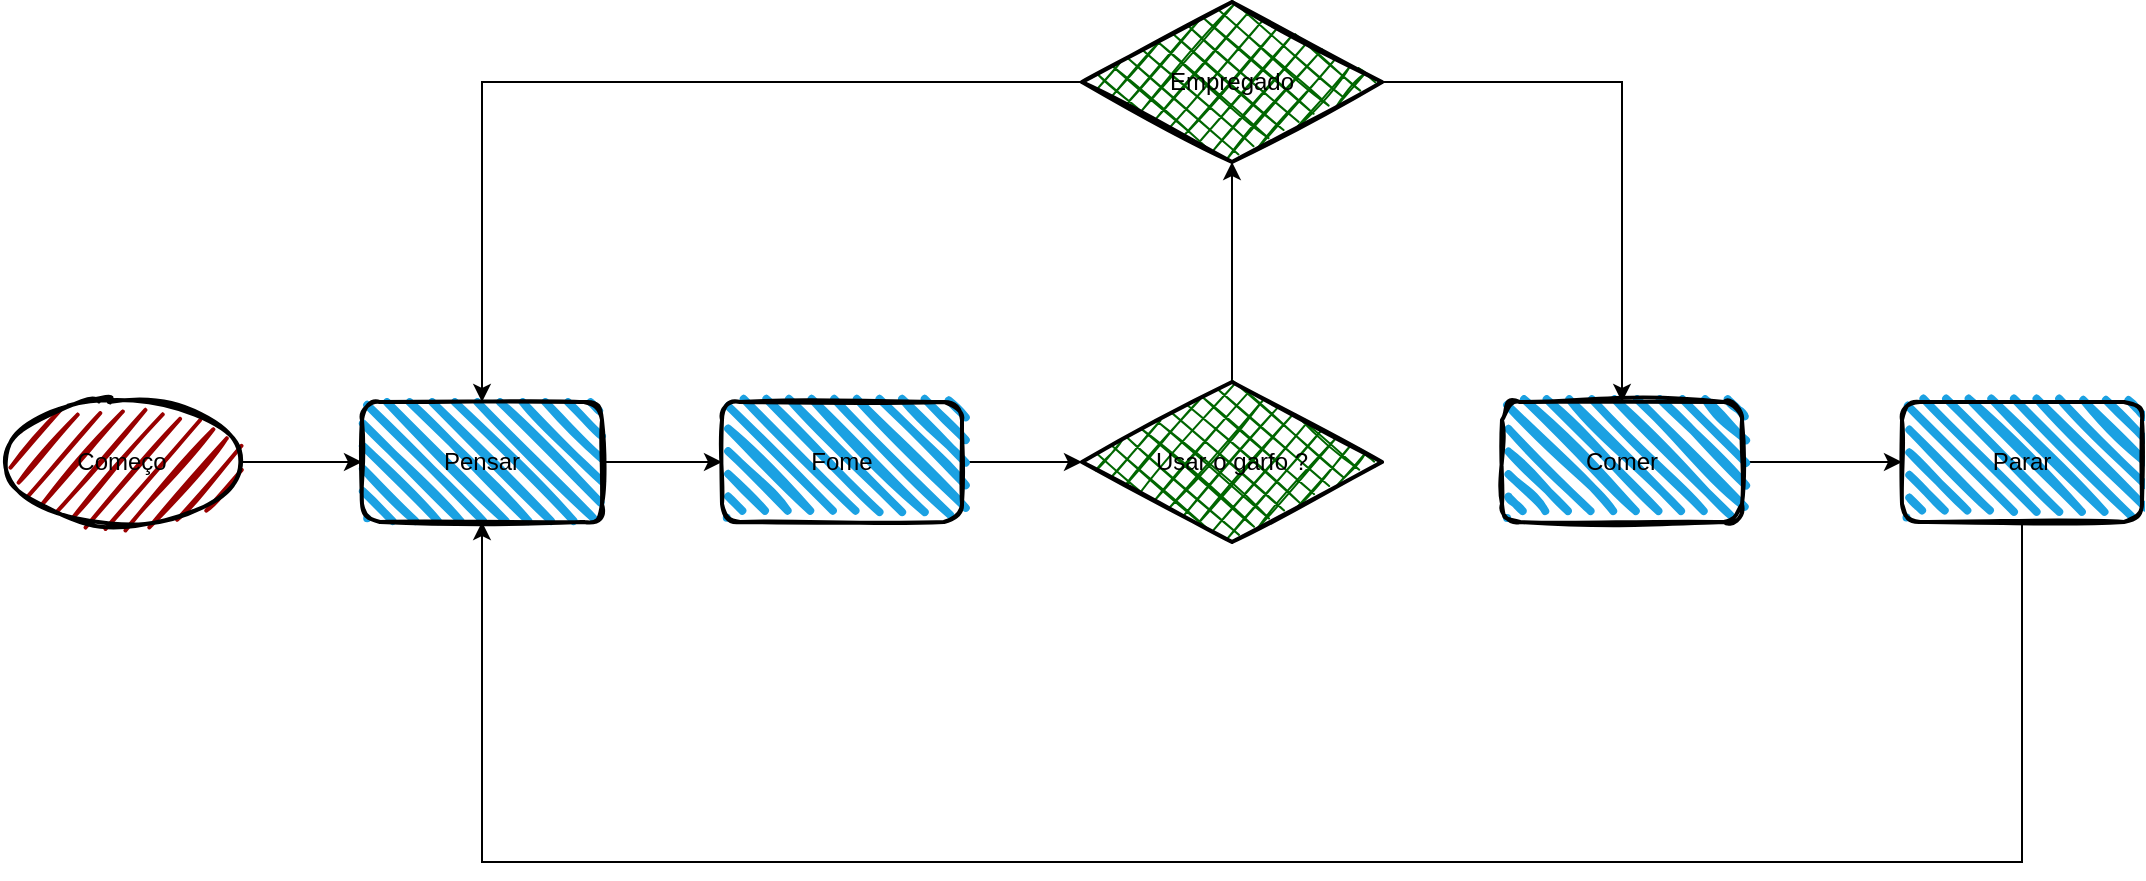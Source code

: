 <mxfile version="26.2.15">
  <diagram name="Página-1" id="ABn-bhLFt8Jhmo28q9rQ">
    <mxGraphModel dx="2015" dy="690" grid="1" gridSize="10" guides="1" tooltips="1" connect="1" arrows="1" fold="1" page="1" pageScale="1" pageWidth="827" pageHeight="1169" math="0" shadow="0">
      <root>
        <mxCell id="0" />
        <mxCell id="1" parent="0" />
        <mxCell id="d9ctr5aBIRQuknuq1TFs-9" style="edgeStyle=orthogonalEdgeStyle;rounded=0;orthogonalLoop=1;jettySize=auto;html=1;" parent="1" source="d9ctr5aBIRQuknuq1TFs-1" target="d9ctr5aBIRQuknuq1TFs-6" edge="1">
          <mxGeometry relative="1" as="geometry" />
        </mxCell>
        <mxCell id="d9ctr5aBIRQuknuq1TFs-1" value="Pensar" style="rounded=1;whiteSpace=wrap;html=1;strokeWidth=2;fillWeight=4;hachureGap=8;hachureAngle=45;fillColor=#1ba1e2;sketch=1;fontColor=#000000;" parent="1" vertex="1">
          <mxGeometry x="-440" y="510" width="120" height="60" as="geometry" />
        </mxCell>
        <mxCell id="d9ctr5aBIRQuknuq1TFs-8" style="edgeStyle=orthogonalEdgeStyle;rounded=0;orthogonalLoop=1;jettySize=auto;html=1;" parent="1" source="d9ctr5aBIRQuknuq1TFs-2" target="d9ctr5aBIRQuknuq1TFs-1" edge="1">
          <mxGeometry relative="1" as="geometry" />
        </mxCell>
        <mxCell id="d9ctr5aBIRQuknuq1TFs-2" value="Começo" style="ellipse;whiteSpace=wrap;html=1;strokeWidth=2;fillWeight=2;hachureGap=8;fillColor=#990000;fillStyle=dots;sketch=1;fontColor=#000000;" parent="1" vertex="1">
          <mxGeometry x="-620" y="510" width="120" height="60" as="geometry" />
        </mxCell>
        <mxCell id="d9ctr5aBIRQuknuq1TFs-17" style="edgeStyle=orthogonalEdgeStyle;rounded=0;orthogonalLoop=1;jettySize=auto;html=1;" parent="1" source="d9ctr5aBIRQuknuq1TFs-3" target="d9ctr5aBIRQuknuq1TFs-7" edge="1">
          <mxGeometry relative="1" as="geometry" />
        </mxCell>
        <mxCell id="d9ctr5aBIRQuknuq1TFs-18" style="edgeStyle=orthogonalEdgeStyle;rounded=0;orthogonalLoop=1;jettySize=auto;html=1;" parent="1" source="d9ctr5aBIRQuknuq1TFs-3" target="d9ctr5aBIRQuknuq1TFs-1" edge="1">
          <mxGeometry relative="1" as="geometry" />
        </mxCell>
        <mxCell id="d9ctr5aBIRQuknuq1TFs-3" value="Empregado" style="rhombus;whiteSpace=wrap;html=1;strokeWidth=2;fillWeight=-1;hachureGap=8;fillStyle=cross-hatch;fillColor=#006600;sketch=1;fontColor=#000000;" parent="1" vertex="1">
          <mxGeometry x="-80" y="310" width="150" height="80" as="geometry" />
        </mxCell>
        <mxCell id="d9ctr5aBIRQuknuq1TFs-11" style="edgeStyle=orthogonalEdgeStyle;rounded=0;orthogonalLoop=1;jettySize=auto;html=1;" parent="1" source="d9ctr5aBIRQuknuq1TFs-6" target="d9ctr5aBIRQuknuq1TFs-10" edge="1">
          <mxGeometry relative="1" as="geometry" />
        </mxCell>
        <mxCell id="d9ctr5aBIRQuknuq1TFs-6" value="Fome" style="rounded=1;whiteSpace=wrap;html=1;strokeWidth=2;fillWeight=4;hachureGap=8;hachureAngle=45;fillColor=#1ba1e2;sketch=1;fontColor=#000000;" parent="1" vertex="1">
          <mxGeometry x="-260" y="510" width="120" height="60" as="geometry" />
        </mxCell>
        <mxCell id="d9ctr5aBIRQuknuq1TFs-15" style="edgeStyle=orthogonalEdgeStyle;rounded=0;orthogonalLoop=1;jettySize=auto;html=1;" parent="1" source="d9ctr5aBIRQuknuq1TFs-7" target="d9ctr5aBIRQuknuq1TFs-14" edge="1">
          <mxGeometry relative="1" as="geometry" />
        </mxCell>
        <mxCell id="d9ctr5aBIRQuknuq1TFs-7" value="Comer" style="rounded=1;whiteSpace=wrap;html=1;strokeWidth=2;fillWeight=4;hachureGap=8;hachureAngle=45;fillColor=#1ba1e2;fontColor=#000000;sketch=1;curveFitting=1;jiggle=2;glass=0;shadow=0;gradientColor=none;" parent="1" vertex="1">
          <mxGeometry x="130" y="510" width="120" height="60" as="geometry" />
        </mxCell>
        <mxCell id="d9ctr5aBIRQuknuq1TFs-12" style="edgeStyle=orthogonalEdgeStyle;rounded=0;orthogonalLoop=1;jettySize=auto;html=1;" parent="1" source="d9ctr5aBIRQuknuq1TFs-10" target="d9ctr5aBIRQuknuq1TFs-3" edge="1">
          <mxGeometry relative="1" as="geometry" />
        </mxCell>
        <mxCell id="d9ctr5aBIRQuknuq1TFs-10" value="Usar o garfo ?" style="rhombus;whiteSpace=wrap;html=1;strokeWidth=2;fillWeight=-1;hachureGap=8;fillStyle=cross-hatch;fillColor=#006600;sketch=1;fontColor=#000000;" parent="1" vertex="1">
          <mxGeometry x="-80" y="500" width="150" height="80" as="geometry" />
        </mxCell>
        <mxCell id="d9ctr5aBIRQuknuq1TFs-16" style="edgeStyle=orthogonalEdgeStyle;rounded=0;orthogonalLoop=1;jettySize=auto;html=1;" parent="1" source="d9ctr5aBIRQuknuq1TFs-14" target="d9ctr5aBIRQuknuq1TFs-1" edge="1">
          <mxGeometry relative="1" as="geometry">
            <Array as="points">
              <mxPoint x="390" y="740" />
              <mxPoint x="-380" y="740" />
            </Array>
          </mxGeometry>
        </mxCell>
        <mxCell id="d9ctr5aBIRQuknuq1TFs-14" value="Parar" style="rounded=1;whiteSpace=wrap;html=1;strokeWidth=2;fillWeight=4;hachureGap=8;hachureAngle=45;fillColor=#1ba1e2;sketch=1;fontColor=#000000;" parent="1" vertex="1">
          <mxGeometry x="330" y="510" width="120" height="60" as="geometry" />
        </mxCell>
      </root>
    </mxGraphModel>
  </diagram>
</mxfile>
